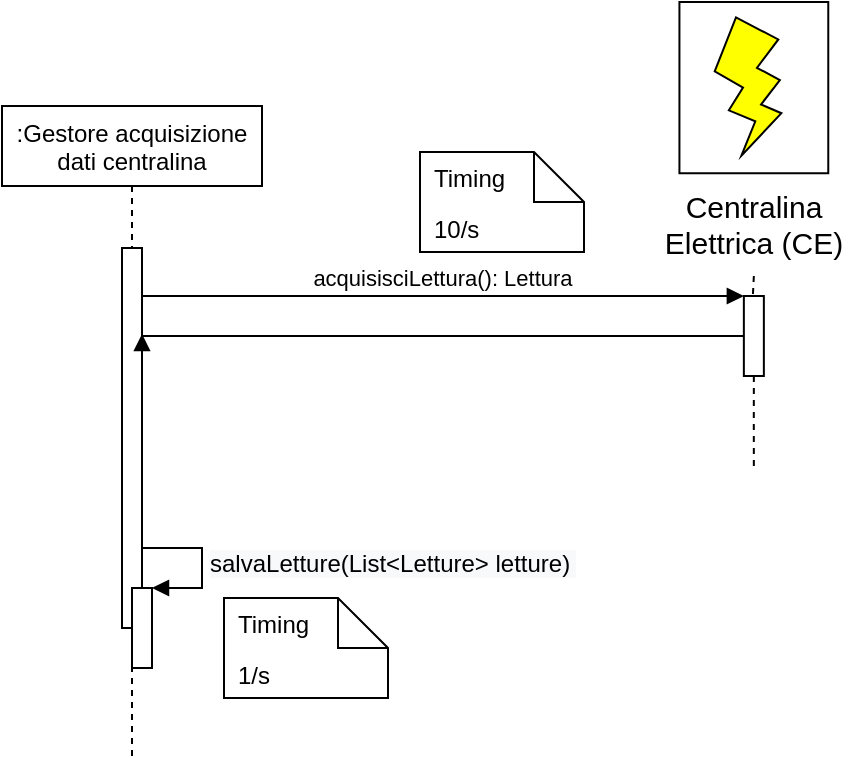 <mxfile version="20.3.0" type="device"><diagram id="kgpKYQtTHZ0yAKxKKP6v" name="Page-1"><mxGraphModel dx="760" dy="597" grid="0" gridSize="10" guides="1" tooltips="1" connect="1" arrows="1" fold="1" page="1" pageScale="1" pageWidth="1200" pageHeight="1920" math="0" shadow="0"><root><mxCell id="0"/><mxCell id="1" parent="0"/><mxCell id="3nuBFxr9cyL0pnOWT2aG-1" value=":Gestore acquisizione &#10;dati centralina" style="shape=umlLifeline;perimeter=lifelinePerimeter;container=1;collapsible=0;recursiveResize=0;rounded=0;shadow=0;strokeWidth=1;" parent="1" vertex="1"><mxGeometry x="67" y="65" width="130" height="325" as="geometry"/></mxCell><mxCell id="3nuBFxr9cyL0pnOWT2aG-2" value="" style="points=[];perimeter=orthogonalPerimeter;rounded=0;shadow=0;strokeWidth=1;" parent="3nuBFxr9cyL0pnOWT2aG-1" vertex="1"><mxGeometry x="60" y="71" width="10" height="190" as="geometry"/></mxCell><mxCell id="wpdzOEBuHzXIouJE9yLn-53" value="" style="html=1;points=[];perimeter=orthogonalPerimeter;" vertex="1" parent="3nuBFxr9cyL0pnOWT2aG-1"><mxGeometry x="65" y="241" width="10" height="40" as="geometry"/></mxCell><mxCell id="wpdzOEBuHzXIouJE9yLn-54" value="&lt;span style=&quot;font-size: 12px; background-color: rgb(248, 249, 250);&quot;&gt;salvaLetture(List&amp;lt;Letture&amp;gt; letture)&amp;nbsp;&lt;/span&gt;" style="edgeStyle=orthogonalEdgeStyle;html=1;align=left;spacingLeft=2;endArrow=block;rounded=0;entryX=1;entryY=0;" edge="1" target="wpdzOEBuHzXIouJE9yLn-53" parent="3nuBFxr9cyL0pnOWT2aG-1"><mxGeometry relative="1" as="geometry"><mxPoint x="70" y="221" as="sourcePoint"/><Array as="points"><mxPoint x="100" y="221"/></Array></mxGeometry></mxCell><mxCell id="3nuBFxr9cyL0pnOWT2aG-8" value="acquisisciLettura(): Lettura" style="verticalAlign=bottom;endArrow=block;entryX=0;entryY=0;shadow=0;strokeWidth=1;" parent="1" source="3nuBFxr9cyL0pnOWT2aG-2" target="3nuBFxr9cyL0pnOWT2aG-6" edge="1"><mxGeometry relative="1" as="geometry"><mxPoint x="275" y="160" as="sourcePoint"/></mxGeometry></mxCell><mxCell id="wpdzOEBuHzXIouJE9yLn-1" value="" style="group" vertex="1" connectable="0" parent="1"><mxGeometry x="393" y="13" width="99.85" height="137" as="geometry"/></mxCell><mxCell id="wpdzOEBuHzXIouJE9yLn-2" value="" style="group" vertex="1" connectable="0" parent="wpdzOEBuHzXIouJE9yLn-1"><mxGeometry x="12.714" width="74.422" height="85.625" as="geometry"/></mxCell><mxCell id="wpdzOEBuHzXIouJE9yLn-3" value="" style="rounded=0;whiteSpace=wrap;html=1;fontSize=15;" vertex="1" parent="wpdzOEBuHzXIouJE9yLn-2"><mxGeometry width="74.422" height="85.625" as="geometry"/></mxCell><mxCell id="wpdzOEBuHzXIouJE9yLn-4" value="" style="verticalLabelPosition=bottom;verticalAlign=top;html=1;shape=mxgraph.basic.flash;fontSize=15;rotation=-20;fillColor=#FFFF00;strokeColor=#000000;" vertex="1" parent="wpdzOEBuHzXIouJE9yLn-2"><mxGeometry x="18.605" y="6.587" width="37.211" height="65.865" as="geometry"/></mxCell><mxCell id="wpdzOEBuHzXIouJE9yLn-5" value="Centralina Elettrica (CE)" style="text;html=1;strokeColor=none;fillColor=none;align=center;verticalAlign=middle;whiteSpace=wrap;rounded=0;fontSize=15;" vertex="1" parent="wpdzOEBuHzXIouJE9yLn-1"><mxGeometry y="85.625" width="99.85" height="51.375" as="geometry"/></mxCell><mxCell id="wpdzOEBuHzXIouJE9yLn-40" style="edgeStyle=orthogonalEdgeStyle;rounded=0;orthogonalLoop=1;jettySize=auto;html=1;exitX=0.5;exitY=1;exitDx=0;exitDy=0;dashed=1;endArrow=none;endFill=0;startArrow=none;" edge="1" parent="1" source="3nuBFxr9cyL0pnOWT2aG-6"><mxGeometry relative="1" as="geometry"><mxPoint x="442.925" y="245.0" as="targetPoint"/></mxGeometry></mxCell><mxCell id="wpdzOEBuHzXIouJE9yLn-42" value="10/s" style="shape=note2;boundedLbl=1;whiteSpace=wrap;html=1;size=25;verticalAlign=top;align=left;spacingLeft=5;" vertex="1" parent="1"><mxGeometry x="276" y="88" width="82" height="50" as="geometry"/></mxCell><mxCell id="wpdzOEBuHzXIouJE9yLn-43" value="Timing" style="resizeWidth=1;part=1;strokeColor=none;fillColor=none;align=left;spacingLeft=5;" vertex="1" parent="wpdzOEBuHzXIouJE9yLn-42"><mxGeometry width="82" height="25" relative="1" as="geometry"/></mxCell><mxCell id="wpdzOEBuHzXIouJE9yLn-47" style="edgeStyle=orthogonalEdgeStyle;rounded=0;orthogonalLoop=1;jettySize=auto;html=1;endArrow=block;endFill=1;" edge="1" parent="1" source="3nuBFxr9cyL0pnOWT2aG-6"><mxGeometry relative="1" as="geometry"><mxPoint x="137" y="179" as="targetPoint"/><Array as="points"><mxPoint x="223" y="180"/><mxPoint x="223" y="180"/></Array></mxGeometry></mxCell><mxCell id="wpdzOEBuHzXIouJE9yLn-45" value="" style="edgeStyle=orthogonalEdgeStyle;rounded=0;orthogonalLoop=1;jettySize=auto;html=1;exitX=0.5;exitY=1;exitDx=0;exitDy=0;dashed=1;endArrow=none;endFill=0;entryX=0.452;entryY=-0.012;entryDx=0;entryDy=0;entryPerimeter=0;" edge="1" parent="1" source="wpdzOEBuHzXIouJE9yLn-5" target="3nuBFxr9cyL0pnOWT2aG-6"><mxGeometry relative="1" as="geometry"><mxPoint x="442.925" y="150" as="sourcePoint"/><mxPoint x="459" y="154" as="targetPoint"/></mxGeometry></mxCell><mxCell id="3nuBFxr9cyL0pnOWT2aG-6" value="" style="points=[];perimeter=orthogonalPerimeter;rounded=0;shadow=0;strokeWidth=1;" parent="1" vertex="1"><mxGeometry x="437.93" y="160" width="10" height="40" as="geometry"/></mxCell><mxCell id="wpdzOEBuHzXIouJE9yLn-51" value="1/s" style="shape=note2;boundedLbl=1;whiteSpace=wrap;html=1;size=25;verticalAlign=top;align=left;spacingLeft=5;" vertex="1" parent="1"><mxGeometry x="178" y="311" width="82" height="50" as="geometry"/></mxCell><mxCell id="wpdzOEBuHzXIouJE9yLn-52" value="Timing" style="resizeWidth=1;part=1;strokeColor=none;fillColor=none;align=left;spacingLeft=5;" vertex="1" parent="wpdzOEBuHzXIouJE9yLn-51"><mxGeometry width="82" height="25" relative="1" as="geometry"/></mxCell></root></mxGraphModel></diagram></mxfile>